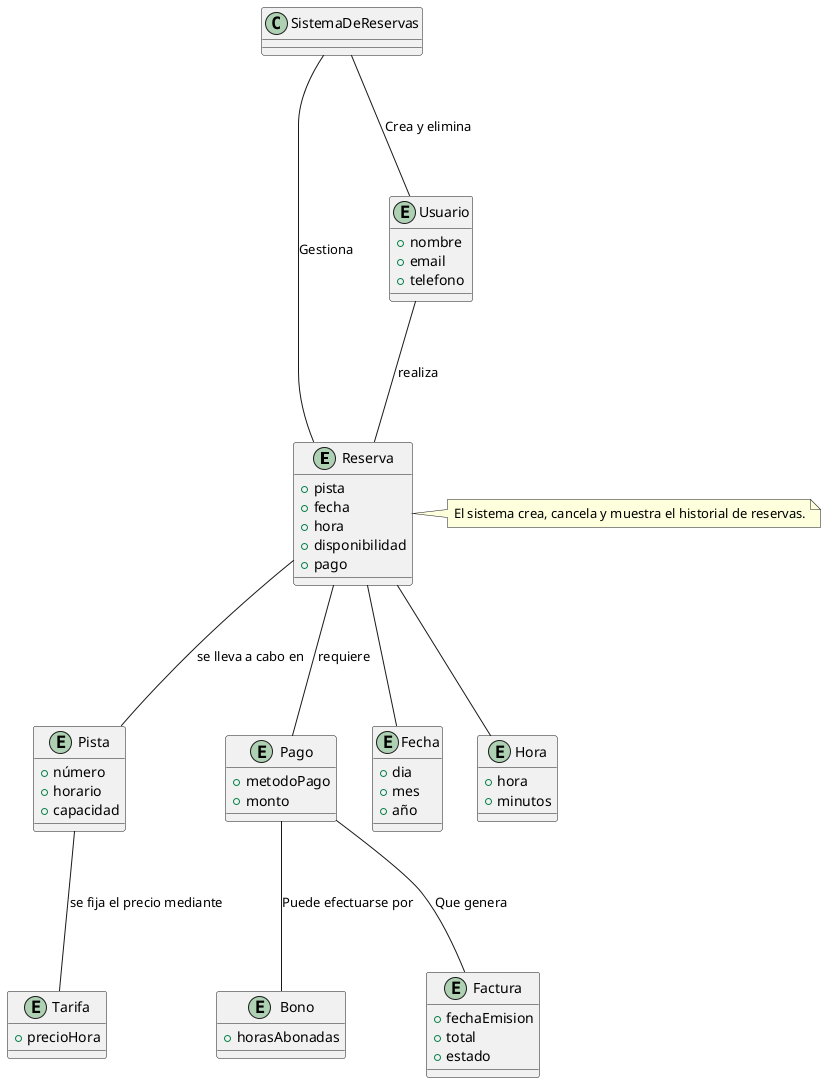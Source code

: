 @startuml Sistema de reservas

entity Reserva {
  + pista
  + fecha
  + hora
  + disponibilidad
  + pago
}

note right of Reserva: El sistema crea, cancela y muestra el historial de reservas.

entity Usuario {
  + nombre
  + email
  + telefono
}
entity Pista {
  + número
  + horario
  + capacidad
}

entity Pago {
  + metodoPago
  + monto
}

entity Bono {
  + horasAbonadas
}

entity Factura {
  + fechaEmision
  + total
  + estado
}

entity Tarifa {
  + precioHora
}

entity Fecha {
  + dia
  + mes
  + año
}

entity Hora {
  + hora
  + minutos
}

SistemaDeReservas --- Usuario : Crea y elimina
SistemaDeReservas --- Reserva : Gestiona
Usuario --- Reserva: realiza
Reserva --- Pago: requiere
Reserva --- Pista: se lleva a cabo en
Pista --- Tarifa: se fija el precio mediante
Reserva --- Fecha
Reserva --- Hora
Pago --- Factura: Que genera 
Pago --- Bono : Puede efectuarse por

@enduml